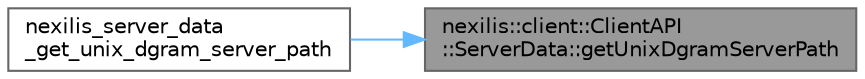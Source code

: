 digraph "nexilis::client::ClientAPI::ServerData::getUnixDgramServerPath"
{
 // LATEX_PDF_SIZE
  bgcolor="transparent";
  edge [fontname=Helvetica,fontsize=10,labelfontname=Helvetica,labelfontsize=10];
  node [fontname=Helvetica,fontsize=10,shape=box,height=0.2,width=0.4];
  rankdir="RL";
  Node1 [id="Node000001",label="nexilis::client::ClientAPI\l::ServerData::getUnixDgramServerPath",height=0.2,width=0.4,color="gray40", fillcolor="grey60", style="filled", fontcolor="black",tooltip="af_unix DGRAM"];
  Node1 -> Node2 [id="edge1_Node000001_Node000002",dir="back",color="steelblue1",style="solid",tooltip=" "];
  Node2 [id="Node000002",label="nexilis_server_data\l_get_unix_dgram_server_path",height=0.2,width=0.4,color="grey40", fillcolor="white", style="filled",URL="$d0/d6e/client__api__c_8cc.html#aaafaa3d1e199b3a015f04abae8a29b77",tooltip=" "];
}
